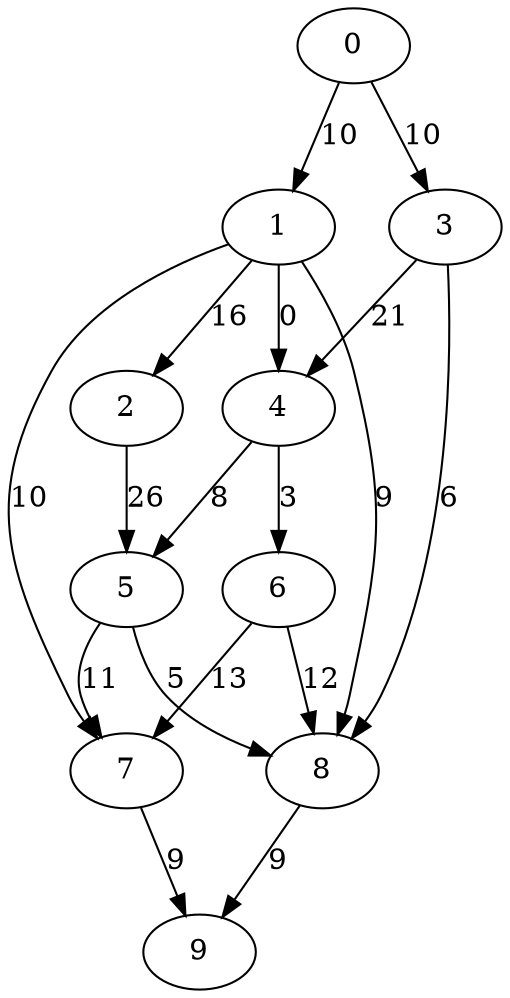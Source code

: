 digraph data0 {
0 -> 1 [ label = 10 ];
0 -> 3 [ label = 10 ];
1 -> 2 [ label = 16 ];
1 -> 4 [ label = 0 ];
1 -> 7 [ label = 10 ];
1 -> 8 [ label = 9 ];
2 -> 5 [ label = 26 ];
3 -> 4 [ label = 21 ];
3 -> 8 [ label = 6 ];
4 -> 5 [ label = 8 ];
4 -> 6 [ label = 3 ];
5 -> 7 [ label = 11 ];
5 -> 8 [ label = 5 ];
6 -> 7 [ label = 13 ];
6 -> 8 [ label = 12 ];
7 -> 9 [ label = 9 ];
8 -> 9 [ label = 9 ];
 }

